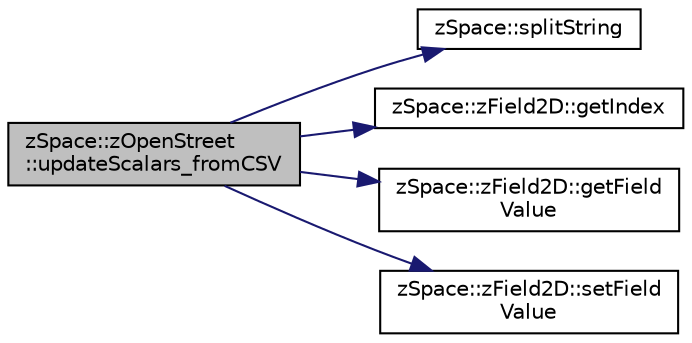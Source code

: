 digraph "zSpace::zOpenStreet::updateScalars_fromCSV"
{
 // LATEX_PDF_SIZE
  edge [fontname="Helvetica",fontsize="10",labelfontname="Helvetica",labelfontsize="10"];
  node [fontname="Helvetica",fontsize="10",shape=record];
  rankdir="LR";
  Node133 [label="zSpace::zOpenStreet\l::updateScalars_fromCSV",height=0.2,width=0.4,color="black", fillcolor="grey75", style="filled", fontcolor="black",tooltip=" "];
  Node133 -> Node134 [color="midnightblue",fontsize="10",style="solid",fontname="Helvetica"];
  Node134 [label="zSpace::splitString",height=0.2,width=0.4,color="black", fillcolor="white", style="filled",URL="$group__z_core_utilities.html#ga4632c0bf9aaa9b88d6e928244a77cda5",tooltip="This method splits the input string based on the input delimiter."];
  Node133 -> Node135 [color="midnightblue",fontsize="10",style="solid",fontname="Helvetica"];
  Node135 [label="zSpace::zField2D::getIndex",height=0.2,width=0.4,color="black", fillcolor="white", style="filled",URL="$classz_space_1_1z_field2_d.html#a195cbd398fa8e657b7ea599f34fa7ede",tooltip="This method gets the index of the field for the input X and Y indicies."];
  Node133 -> Node136 [color="midnightblue",fontsize="10",style="solid",fontname="Helvetica"];
  Node136 [label="zSpace::zField2D::getField\lValue",height=0.2,width=0.4,color="black", fillcolor="white", style="filled",URL="$classz_space_1_1z_field2_d.html#a8e932d459482ba0ebd71763a874d5997",tooltip="This method gets the value of the field at the input index."];
  Node133 -> Node137 [color="midnightblue",fontsize="10",style="solid",fontname="Helvetica"];
  Node137 [label="zSpace::zField2D::setField\lValue",height=0.2,width=0.4,color="black", fillcolor="white", style="filled",URL="$classz_space_1_1z_field2_d.html#af5d518e9d615527f99de36bf915b28b2",tooltip="This method sets the value of the field at the input index."];
}

